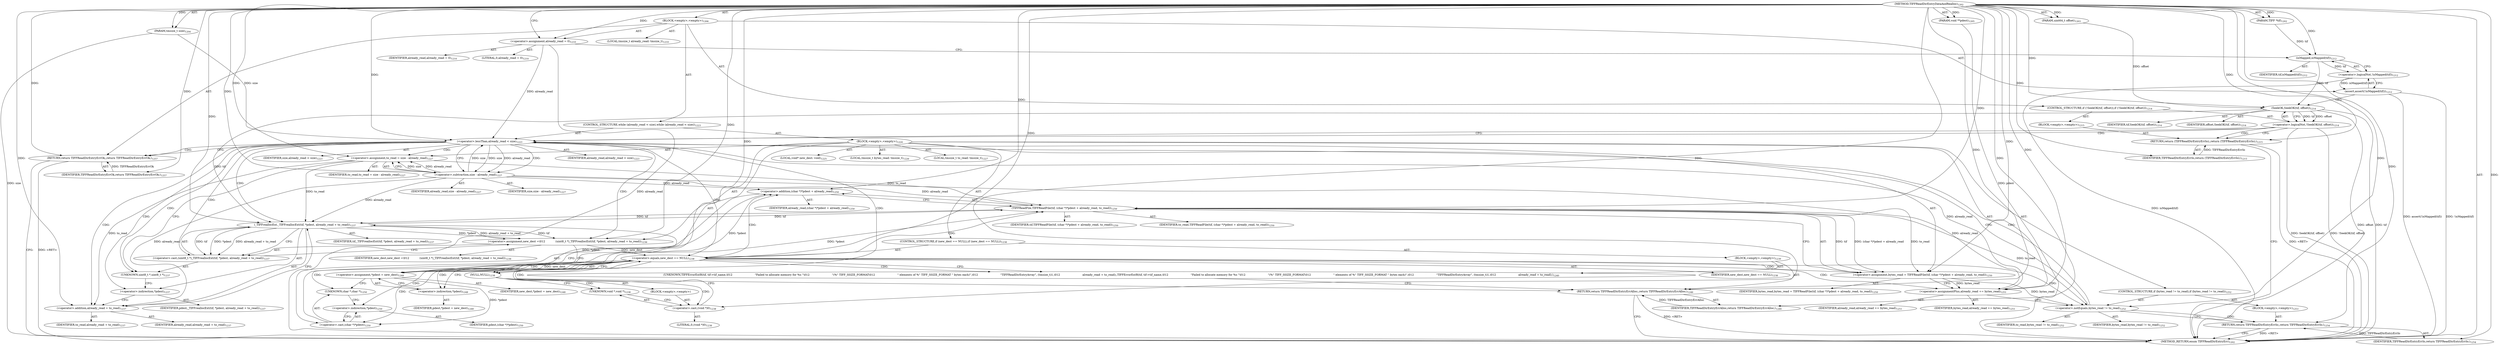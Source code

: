 digraph "TIFFReadDirEntryDataAndRealloc" {  
"80710" [label = <(METHOD,TIFFReadDirEntryDataAndRealloc)<SUB>1202</SUB>> ]
"80711" [label = <(PARAM,TIFF *tif)<SUB>1202</SUB>> ]
"80712" [label = <(PARAM,uint64_t offset)<SUB>1203</SUB>> ]
"80713" [label = <(PARAM,tmsize_t size)<SUB>1204</SUB>> ]
"80714" [label = <(PARAM,void **pdest)<SUB>1205</SUB>> ]
"80715" [label = <(BLOCK,&lt;empty&gt;,&lt;empty&gt;)<SUB>1206</SUB>> ]
"80716" [label = <(LOCAL,tmsize_t already_read: tmsize_t)<SUB>1210</SUB>> ]
"80717" [label = <(&lt;operator&gt;.assignment,already_read = 0)<SUB>1210</SUB>> ]
"80718" [label = <(IDENTIFIER,already_read,already_read = 0)<SUB>1210</SUB>> ]
"80719" [label = <(LITERAL,0,already_read = 0)<SUB>1210</SUB>> ]
"80720" [label = <(assert,assert(!isMapped(tif)))<SUB>1212</SUB>> ]
"80721" [label = <(&lt;operator&gt;.logicalNot,!isMapped(tif))<SUB>1212</SUB>> ]
"80722" [label = <(isMapped,isMapped(tif))<SUB>1212</SUB>> ]
"80723" [label = <(IDENTIFIER,tif,isMapped(tif))<SUB>1212</SUB>> ]
"80724" [label = <(CONTROL_STRUCTURE,if (!SeekOK(tif, offset)),if (!SeekOK(tif, offset)))<SUB>1214</SUB>> ]
"80725" [label = <(&lt;operator&gt;.logicalNot,!SeekOK(tif, offset))<SUB>1214</SUB>> ]
"80726" [label = <(SeekOK,SeekOK(tif, offset))<SUB>1214</SUB>> ]
"80727" [label = <(IDENTIFIER,tif,SeekOK(tif, offset))<SUB>1214</SUB>> ]
"80728" [label = <(IDENTIFIER,offset,SeekOK(tif, offset))<SUB>1214</SUB>> ]
"80729" [label = <(BLOCK,&lt;empty&gt;,&lt;empty&gt;)<SUB>1215</SUB>> ]
"80730" [label = <(RETURN,return (TIFFReadDirEntryErrIo);,return (TIFFReadDirEntryErrIo);)<SUB>1215</SUB>> ]
"80731" [label = <(IDENTIFIER,TIFFReadDirEntryErrIo,return (TIFFReadDirEntryErrIo);)<SUB>1215</SUB>> ]
"80732" [label = <(CONTROL_STRUCTURE,while (already_read &lt; size),while (already_read &lt; size))<SUB>1223</SUB>> ]
"80733" [label = <(&lt;operator&gt;.lessThan,already_read &lt; size)<SUB>1223</SUB>> ]
"80734" [label = <(IDENTIFIER,already_read,already_read &lt; size)<SUB>1223</SUB>> ]
"80735" [label = <(IDENTIFIER,size,already_read &lt; size)<SUB>1223</SUB>> ]
"80736" [label = <(BLOCK,&lt;empty&gt;,&lt;empty&gt;)<SUB>1224</SUB>> ]
"80737" [label = <(LOCAL,void* new_dest: void)<SUB>1225</SUB>> ]
"80738" [label = <(LOCAL,tmsize_t bytes_read: tmsize_t)<SUB>1226</SUB>> ]
"80739" [label = <(LOCAL,tmsize_t to_read: tmsize_t)<SUB>1227</SUB>> ]
"80740" [label = <(&lt;operator&gt;.assignment,to_read = size - already_read)<SUB>1227</SUB>> ]
"80741" [label = <(IDENTIFIER,to_read,to_read = size - already_read)<SUB>1227</SUB>> ]
"80742" [label = <(&lt;operator&gt;.subtraction,size - already_read)<SUB>1227</SUB>> ]
"80743" [label = <(IDENTIFIER,size,size - already_read)<SUB>1227</SUB>> ]
"80744" [label = <(IDENTIFIER,already_read,size - already_read)<SUB>1227</SUB>> ]
"80745" [label = <(&lt;operator&gt;.assignment,new_dest =\012            (uint8_t *)_TIFFreallocExt(tif, *pdest, already_read + to_read))<SUB>1236</SUB>> ]
"80746" [label = <(IDENTIFIER,new_dest,new_dest =\012            (uint8_t *)_TIFFreallocExt(tif, *pdest, already_read + to_read))<SUB>1236</SUB>> ]
"80747" [label = <(&lt;operator&gt;.cast,(uint8_t *)_TIFFreallocExt(tif, *pdest, already_read + to_read))<SUB>1237</SUB>> ]
"80748" [label = <(UNKNOWN,uint8_t *,uint8_t *)<SUB>1237</SUB>> ]
"80749" [label = <(_TIFFreallocExt,_TIFFreallocExt(tif, *pdest, already_read + to_read))<SUB>1237</SUB>> ]
"80750" [label = <(IDENTIFIER,tif,_TIFFreallocExt(tif, *pdest, already_read + to_read))<SUB>1237</SUB>> ]
"80751" [label = <(&lt;operator&gt;.indirection,*pdest)<SUB>1237</SUB>> ]
"80752" [label = <(IDENTIFIER,pdest,_TIFFreallocExt(tif, *pdest, already_read + to_read))<SUB>1237</SUB>> ]
"80753" [label = <(&lt;operator&gt;.addition,already_read + to_read)<SUB>1237</SUB>> ]
"80754" [label = <(IDENTIFIER,already_read,already_read + to_read)<SUB>1237</SUB>> ]
"80755" [label = <(IDENTIFIER,to_read,already_read + to_read)<SUB>1237</SUB>> ]
"80756" [label = <(CONTROL_STRUCTURE,if (new_dest == NULL),if (new_dest == NULL))<SUB>1238</SUB>> ]
"80757" [label = <(&lt;operator&gt;.equals,new_dest == NULL)<SUB>1238</SUB>> ]
"80758" [label = <(IDENTIFIER,new_dest,new_dest == NULL)<SUB>1238</SUB>> ]
"80759" [label = <(NULL,NULL)<SUB>1238</SUB>> ]
"80760" [label = <(BLOCK,&lt;empty&gt;,&lt;empty&gt;)> ]
"80761" [label = <(&lt;operator&gt;.cast,(void *)0)<SUB>1238</SUB>> ]
"80762" [label = <(UNKNOWN,void *,void *)<SUB>1238</SUB>> ]
"80763" [label = <(LITERAL,0,(void *)0)<SUB>1238</SUB>> ]
"80764" [label = <(BLOCK,&lt;empty&gt;,&lt;empty&gt;)<SUB>1239</SUB>> ]
"80765" [label = <(UNKNOWN,TIFFErrorExtR(tif, tif-&gt;tif_name,\012                          &quot;Failed to allocate memory for %s &quot;\012                          &quot;(%&quot; TIFF_SSIZE_FORMAT\012                          &quot; elements of %&quot; TIFF_SSIZE_FORMAT &quot; bytes each)&quot;,\012                          &quot;TIFFReadDirEntryArray&quot;, (tmsize_t)1,\012                          already_read + to_read);,TIFFErrorExtR(tif, tif-&gt;tif_name,\012                          &quot;Failed to allocate memory for %s &quot;\012                          &quot;(%&quot; TIFF_SSIZE_FORMAT\012                          &quot; elements of %&quot; TIFF_SSIZE_FORMAT &quot; bytes each)&quot;,\012                          &quot;TIFFReadDirEntryArray&quot;, (tmsize_t)1,\012                          already_read + to_read);)<SUB>1240</SUB>> ]
"80766" [label = <(RETURN,return TIFFReadDirEntryErrAlloc;,return TIFFReadDirEntryErrAlloc;)<SUB>1246</SUB>> ]
"80767" [label = <(IDENTIFIER,TIFFReadDirEntryErrAlloc,return TIFFReadDirEntryErrAlloc;)<SUB>1246</SUB>> ]
"80768" [label = <(&lt;operator&gt;.assignment,*pdest = new_dest)<SUB>1248</SUB>> ]
"80769" [label = <(&lt;operator&gt;.indirection,*pdest)<SUB>1248</SUB>> ]
"80770" [label = <(IDENTIFIER,pdest,*pdest = new_dest)<SUB>1248</SUB>> ]
"80771" [label = <(IDENTIFIER,new_dest,*pdest = new_dest)<SUB>1248</SUB>> ]
"80772" [label = <(&lt;operator&gt;.assignment,bytes_read = TIFFReadFile(tif, (char *)*pdest + already_read, to_read))<SUB>1250</SUB>> ]
"80773" [label = <(IDENTIFIER,bytes_read,bytes_read = TIFFReadFile(tif, (char *)*pdest + already_read, to_read))<SUB>1250</SUB>> ]
"80774" [label = <(TIFFReadFile,TIFFReadFile(tif, (char *)*pdest + already_read, to_read))<SUB>1250</SUB>> ]
"80775" [label = <(IDENTIFIER,tif,TIFFReadFile(tif, (char *)*pdest + already_read, to_read))<SUB>1250</SUB>> ]
"80776" [label = <(&lt;operator&gt;.addition,(char *)*pdest + already_read)<SUB>1250</SUB>> ]
"80777" [label = <(&lt;operator&gt;.cast,(char *)*pdest)<SUB>1250</SUB>> ]
"80778" [label = <(UNKNOWN,char *,char *)<SUB>1250</SUB>> ]
"80779" [label = <(&lt;operator&gt;.indirection,*pdest)<SUB>1250</SUB>> ]
"80780" [label = <(IDENTIFIER,pdest,(char *)*pdest)<SUB>1250</SUB>> ]
"80781" [label = <(IDENTIFIER,already_read,(char *)*pdest + already_read)<SUB>1250</SUB>> ]
"80782" [label = <(IDENTIFIER,to_read,TIFFReadFile(tif, (char *)*pdest + already_read, to_read))<SUB>1250</SUB>> ]
"80783" [label = <(&lt;operator&gt;.assignmentPlus,already_read += bytes_read)<SUB>1251</SUB>> ]
"80784" [label = <(IDENTIFIER,already_read,already_read += bytes_read)<SUB>1251</SUB>> ]
"80785" [label = <(IDENTIFIER,bytes_read,already_read += bytes_read)<SUB>1251</SUB>> ]
"80786" [label = <(CONTROL_STRUCTURE,if (bytes_read != to_read),if (bytes_read != to_read))<SUB>1252</SUB>> ]
"80787" [label = <(&lt;operator&gt;.notEquals,bytes_read != to_read)<SUB>1252</SUB>> ]
"80788" [label = <(IDENTIFIER,bytes_read,bytes_read != to_read)<SUB>1252</SUB>> ]
"80789" [label = <(IDENTIFIER,to_read,bytes_read != to_read)<SUB>1252</SUB>> ]
"80790" [label = <(BLOCK,&lt;empty&gt;,&lt;empty&gt;)<SUB>1253</SUB>> ]
"80791" [label = <(RETURN,return TIFFReadDirEntryErrIo;,return TIFFReadDirEntryErrIo;)<SUB>1254</SUB>> ]
"80792" [label = <(IDENTIFIER,TIFFReadDirEntryErrIo,return TIFFReadDirEntryErrIo;)<SUB>1254</SUB>> ]
"80793" [label = <(RETURN,return TIFFReadDirEntryErrOk;,return TIFFReadDirEntryErrOk;)<SUB>1257</SUB>> ]
"80794" [label = <(IDENTIFIER,TIFFReadDirEntryErrOk,return TIFFReadDirEntryErrOk;)<SUB>1257</SUB>> ]
"80795" [label = <(METHOD_RETURN,enum TIFFReadDirEntryErr)<SUB>1202</SUB>> ]
  "80710" -> "80711"  [ label = "AST: "] 
  "80710" -> "80712"  [ label = "AST: "] 
  "80710" -> "80713"  [ label = "AST: "] 
  "80710" -> "80714"  [ label = "AST: "] 
  "80710" -> "80715"  [ label = "AST: "] 
  "80710" -> "80795"  [ label = "AST: "] 
  "80715" -> "80716"  [ label = "AST: "] 
  "80715" -> "80717"  [ label = "AST: "] 
  "80715" -> "80720"  [ label = "AST: "] 
  "80715" -> "80724"  [ label = "AST: "] 
  "80715" -> "80732"  [ label = "AST: "] 
  "80715" -> "80793"  [ label = "AST: "] 
  "80717" -> "80718"  [ label = "AST: "] 
  "80717" -> "80719"  [ label = "AST: "] 
  "80720" -> "80721"  [ label = "AST: "] 
  "80721" -> "80722"  [ label = "AST: "] 
  "80722" -> "80723"  [ label = "AST: "] 
  "80724" -> "80725"  [ label = "AST: "] 
  "80724" -> "80729"  [ label = "AST: "] 
  "80725" -> "80726"  [ label = "AST: "] 
  "80726" -> "80727"  [ label = "AST: "] 
  "80726" -> "80728"  [ label = "AST: "] 
  "80729" -> "80730"  [ label = "AST: "] 
  "80730" -> "80731"  [ label = "AST: "] 
  "80732" -> "80733"  [ label = "AST: "] 
  "80732" -> "80736"  [ label = "AST: "] 
  "80733" -> "80734"  [ label = "AST: "] 
  "80733" -> "80735"  [ label = "AST: "] 
  "80736" -> "80737"  [ label = "AST: "] 
  "80736" -> "80738"  [ label = "AST: "] 
  "80736" -> "80739"  [ label = "AST: "] 
  "80736" -> "80740"  [ label = "AST: "] 
  "80736" -> "80745"  [ label = "AST: "] 
  "80736" -> "80756"  [ label = "AST: "] 
  "80736" -> "80768"  [ label = "AST: "] 
  "80736" -> "80772"  [ label = "AST: "] 
  "80736" -> "80783"  [ label = "AST: "] 
  "80736" -> "80786"  [ label = "AST: "] 
  "80740" -> "80741"  [ label = "AST: "] 
  "80740" -> "80742"  [ label = "AST: "] 
  "80742" -> "80743"  [ label = "AST: "] 
  "80742" -> "80744"  [ label = "AST: "] 
  "80745" -> "80746"  [ label = "AST: "] 
  "80745" -> "80747"  [ label = "AST: "] 
  "80747" -> "80748"  [ label = "AST: "] 
  "80747" -> "80749"  [ label = "AST: "] 
  "80749" -> "80750"  [ label = "AST: "] 
  "80749" -> "80751"  [ label = "AST: "] 
  "80749" -> "80753"  [ label = "AST: "] 
  "80751" -> "80752"  [ label = "AST: "] 
  "80753" -> "80754"  [ label = "AST: "] 
  "80753" -> "80755"  [ label = "AST: "] 
  "80756" -> "80757"  [ label = "AST: "] 
  "80756" -> "80764"  [ label = "AST: "] 
  "80757" -> "80758"  [ label = "AST: "] 
  "80757" -> "80759"  [ label = "AST: "] 
  "80759" -> "80760"  [ label = "AST: "] 
  "80760" -> "80761"  [ label = "AST: "] 
  "80761" -> "80762"  [ label = "AST: "] 
  "80761" -> "80763"  [ label = "AST: "] 
  "80764" -> "80765"  [ label = "AST: "] 
  "80764" -> "80766"  [ label = "AST: "] 
  "80766" -> "80767"  [ label = "AST: "] 
  "80768" -> "80769"  [ label = "AST: "] 
  "80768" -> "80771"  [ label = "AST: "] 
  "80769" -> "80770"  [ label = "AST: "] 
  "80772" -> "80773"  [ label = "AST: "] 
  "80772" -> "80774"  [ label = "AST: "] 
  "80774" -> "80775"  [ label = "AST: "] 
  "80774" -> "80776"  [ label = "AST: "] 
  "80774" -> "80782"  [ label = "AST: "] 
  "80776" -> "80777"  [ label = "AST: "] 
  "80776" -> "80781"  [ label = "AST: "] 
  "80777" -> "80778"  [ label = "AST: "] 
  "80777" -> "80779"  [ label = "AST: "] 
  "80779" -> "80780"  [ label = "AST: "] 
  "80783" -> "80784"  [ label = "AST: "] 
  "80783" -> "80785"  [ label = "AST: "] 
  "80786" -> "80787"  [ label = "AST: "] 
  "80786" -> "80790"  [ label = "AST: "] 
  "80787" -> "80788"  [ label = "AST: "] 
  "80787" -> "80789"  [ label = "AST: "] 
  "80790" -> "80791"  [ label = "AST: "] 
  "80791" -> "80792"  [ label = "AST: "] 
  "80793" -> "80794"  [ label = "AST: "] 
  "80717" -> "80722"  [ label = "CFG: "] 
  "80720" -> "80726"  [ label = "CFG: "] 
  "80793" -> "80795"  [ label = "CFG: "] 
  "80721" -> "80720"  [ label = "CFG: "] 
  "80725" -> "80730"  [ label = "CFG: "] 
  "80725" -> "80733"  [ label = "CFG: "] 
  "80733" -> "80742"  [ label = "CFG: "] 
  "80733" -> "80793"  [ label = "CFG: "] 
  "80722" -> "80721"  [ label = "CFG: "] 
  "80726" -> "80725"  [ label = "CFG: "] 
  "80730" -> "80795"  [ label = "CFG: "] 
  "80740" -> "80748"  [ label = "CFG: "] 
  "80745" -> "80759"  [ label = "CFG: "] 
  "80768" -> "80778"  [ label = "CFG: "] 
  "80772" -> "80783"  [ label = "CFG: "] 
  "80783" -> "80787"  [ label = "CFG: "] 
  "80742" -> "80740"  [ label = "CFG: "] 
  "80747" -> "80745"  [ label = "CFG: "] 
  "80757" -> "80765"  [ label = "CFG: "] 
  "80757" -> "80769"  [ label = "CFG: "] 
  "80769" -> "80768"  [ label = "CFG: "] 
  "80774" -> "80772"  [ label = "CFG: "] 
  "80787" -> "80733"  [ label = "CFG: "] 
  "80787" -> "80791"  [ label = "CFG: "] 
  "80748" -> "80751"  [ label = "CFG: "] 
  "80749" -> "80747"  [ label = "CFG: "] 
  "80759" -> "80762"  [ label = "CFG: "] 
  "80759" -> "80757"  [ label = "CFG: "] 
  "80765" -> "80766"  [ label = "CFG: "] 
  "80766" -> "80795"  [ label = "CFG: "] 
  "80776" -> "80774"  [ label = "CFG: "] 
  "80791" -> "80795"  [ label = "CFG: "] 
  "80751" -> "80753"  [ label = "CFG: "] 
  "80753" -> "80749"  [ label = "CFG: "] 
  "80777" -> "80776"  [ label = "CFG: "] 
  "80761" -> "80757"  [ label = "CFG: "] 
  "80778" -> "80779"  [ label = "CFG: "] 
  "80779" -> "80777"  [ label = "CFG: "] 
  "80762" -> "80761"  [ label = "CFG: "] 
  "80710" -> "80717"  [ label = "CFG: "] 
  "80793" -> "80795"  [ label = "DDG: &lt;RET&gt;"] 
  "80791" -> "80795"  [ label = "DDG: &lt;RET&gt;"] 
  "80730" -> "80795"  [ label = "DDG: &lt;RET&gt;"] 
  "80766" -> "80795"  [ label = "DDG: &lt;RET&gt;"] 
  "80713" -> "80795"  [ label = "DDG: size"] 
  "80714" -> "80795"  [ label = "DDG: pdest"] 
  "80717" -> "80795"  [ label = "DDG: already_read"] 
  "80721" -> "80795"  [ label = "DDG: isMapped(tif)"] 
  "80720" -> "80795"  [ label = "DDG: !isMapped(tif)"] 
  "80720" -> "80795"  [ label = "DDG: assert(!isMapped(tif))"] 
  "80726" -> "80795"  [ label = "DDG: tif"] 
  "80726" -> "80795"  [ label = "DDG: offset"] 
  "80725" -> "80795"  [ label = "DDG: SeekOK(tif, offset)"] 
  "80725" -> "80795"  [ label = "DDG: !SeekOK(tif, offset)"] 
  "80710" -> "80711"  [ label = "DDG: "] 
  "80710" -> "80712"  [ label = "DDG: "] 
  "80710" -> "80713"  [ label = "DDG: "] 
  "80710" -> "80714"  [ label = "DDG: "] 
  "80710" -> "80717"  [ label = "DDG: "] 
  "80794" -> "80793"  [ label = "DDG: TIFFReadDirEntryErrOk"] 
  "80710" -> "80793"  [ label = "DDG: "] 
  "80721" -> "80720"  [ label = "DDG: isMapped(tif)"] 
  "80710" -> "80794"  [ label = "DDG: "] 
  "80722" -> "80721"  [ label = "DDG: tif"] 
  "80726" -> "80725"  [ label = "DDG: tif"] 
  "80726" -> "80725"  [ label = "DDG: offset"] 
  "80731" -> "80730"  [ label = "DDG: TIFFReadDirEntryErrIo"] 
  "80710" -> "80730"  [ label = "DDG: "] 
  "80717" -> "80733"  [ label = "DDG: already_read"] 
  "80783" -> "80733"  [ label = "DDG: already_read"] 
  "80710" -> "80733"  [ label = "DDG: "] 
  "80742" -> "80733"  [ label = "DDG: size"] 
  "80713" -> "80733"  [ label = "DDG: size"] 
  "80742" -> "80740"  [ label = "DDG: size"] 
  "80742" -> "80740"  [ label = "DDG: already_read"] 
  "80749" -> "80745"  [ label = "DDG: tif"] 
  "80749" -> "80745"  [ label = "DDG: *pdest"] 
  "80749" -> "80745"  [ label = "DDG: already_read + to_read"] 
  "80757" -> "80768"  [ label = "DDG: new_dest"] 
  "80710" -> "80768"  [ label = "DDG: "] 
  "80774" -> "80772"  [ label = "DDG: tif"] 
  "80774" -> "80772"  [ label = "DDG: (char *)*pdest + already_read"] 
  "80774" -> "80772"  [ label = "DDG: to_read"] 
  "80772" -> "80783"  [ label = "DDG: bytes_read"] 
  "80710" -> "80783"  [ label = "DDG: "] 
  "80711" -> "80722"  [ label = "DDG: tif"] 
  "80710" -> "80722"  [ label = "DDG: "] 
  "80722" -> "80726"  [ label = "DDG: tif"] 
  "80710" -> "80726"  [ label = "DDG: "] 
  "80712" -> "80726"  [ label = "DDG: offset"] 
  "80710" -> "80731"  [ label = "DDG: "] 
  "80710" -> "80740"  [ label = "DDG: "] 
  "80710" -> "80745"  [ label = "DDG: "] 
  "80710" -> "80772"  [ label = "DDG: "] 
  "80742" -> "80783"  [ label = "DDG: already_read"] 
  "80733" -> "80742"  [ label = "DDG: size"] 
  "80710" -> "80742"  [ label = "DDG: "] 
  "80733" -> "80742"  [ label = "DDG: already_read"] 
  "80749" -> "80747"  [ label = "DDG: tif"] 
  "80749" -> "80747"  [ label = "DDG: *pdest"] 
  "80749" -> "80747"  [ label = "DDG: already_read + to_read"] 
  "80745" -> "80757"  [ label = "DDG: new_dest"] 
  "80710" -> "80757"  [ label = "DDG: "] 
  "80767" -> "80766"  [ label = "DDG: TIFFReadDirEntryErrAlloc"] 
  "80710" -> "80766"  [ label = "DDG: "] 
  "80749" -> "80774"  [ label = "DDG: tif"] 
  "80710" -> "80774"  [ label = "DDG: "] 
  "80768" -> "80774"  [ label = "DDG: *pdest"] 
  "80742" -> "80774"  [ label = "DDG: already_read"] 
  "80740" -> "80774"  [ label = "DDG: to_read"] 
  "80710" -> "80787"  [ label = "DDG: "] 
  "80772" -> "80787"  [ label = "DDG: bytes_read"] 
  "80774" -> "80787"  [ label = "DDG: to_read"] 
  "80792" -> "80791"  [ label = "DDG: TIFFReadDirEntryErrIo"] 
  "80710" -> "80791"  [ label = "DDG: "] 
  "80726" -> "80749"  [ label = "DDG: tif"] 
  "80774" -> "80749"  [ label = "DDG: tif"] 
  "80710" -> "80749"  [ label = "DDG: "] 
  "80768" -> "80749"  [ label = "DDG: *pdest"] 
  "80742" -> "80749"  [ label = "DDG: already_read"] 
  "80740" -> "80749"  [ label = "DDG: to_read"] 
  "80710" -> "80767"  [ label = "DDG: "] 
  "80768" -> "80776"  [ label = "DDG: *pdest"] 
  "80710" -> "80776"  [ label = "DDG: "] 
  "80742" -> "80776"  [ label = "DDG: already_read"] 
  "80710" -> "80792"  [ label = "DDG: "] 
  "80742" -> "80753"  [ label = "DDG: already_read"] 
  "80710" -> "80753"  [ label = "DDG: "] 
  "80740" -> "80753"  [ label = "DDG: to_read"] 
  "80710" -> "80761"  [ label = "DDG: "] 
  "80768" -> "80777"  [ label = "DDG: *pdest"] 
  "80725" -> "80730"  [ label = "CDG: "] 
  "80725" -> "80733"  [ label = "CDG: "] 
  "80733" -> "80749"  [ label = "CDG: "] 
  "80733" -> "80747"  [ label = "CDG: "] 
  "80733" -> "80793"  [ label = "CDG: "] 
  "80733" -> "80745"  [ label = "CDG: "] 
  "80733" -> "80757"  [ label = "CDG: "] 
  "80733" -> "80740"  [ label = "CDG: "] 
  "80733" -> "80742"  [ label = "CDG: "] 
  "80733" -> "80753"  [ label = "CDG: "] 
  "80733" -> "80751"  [ label = "CDG: "] 
  "80733" -> "80759"  [ label = "CDG: "] 
  "80733" -> "80748"  [ label = "CDG: "] 
  "80757" -> "80779"  [ label = "CDG: "] 
  "80757" -> "80768"  [ label = "CDG: "] 
  "80757" -> "80766"  [ label = "CDG: "] 
  "80757" -> "80772"  [ label = "CDG: "] 
  "80757" -> "80783"  [ label = "CDG: "] 
  "80757" -> "80777"  [ label = "CDG: "] 
  "80757" -> "80774"  [ label = "CDG: "] 
  "80757" -> "80776"  [ label = "CDG: "] 
  "80757" -> "80787"  [ label = "CDG: "] 
  "80757" -> "80778"  [ label = "CDG: "] 
  "80757" -> "80769"  [ label = "CDG: "] 
  "80757" -> "80765"  [ label = "CDG: "] 
  "80787" -> "80733"  [ label = "CDG: "] 
  "80787" -> "80791"  [ label = "CDG: "] 
  "80759" -> "80761"  [ label = "CDG: "] 
  "80759" -> "80762"  [ label = "CDG: "] 
}

